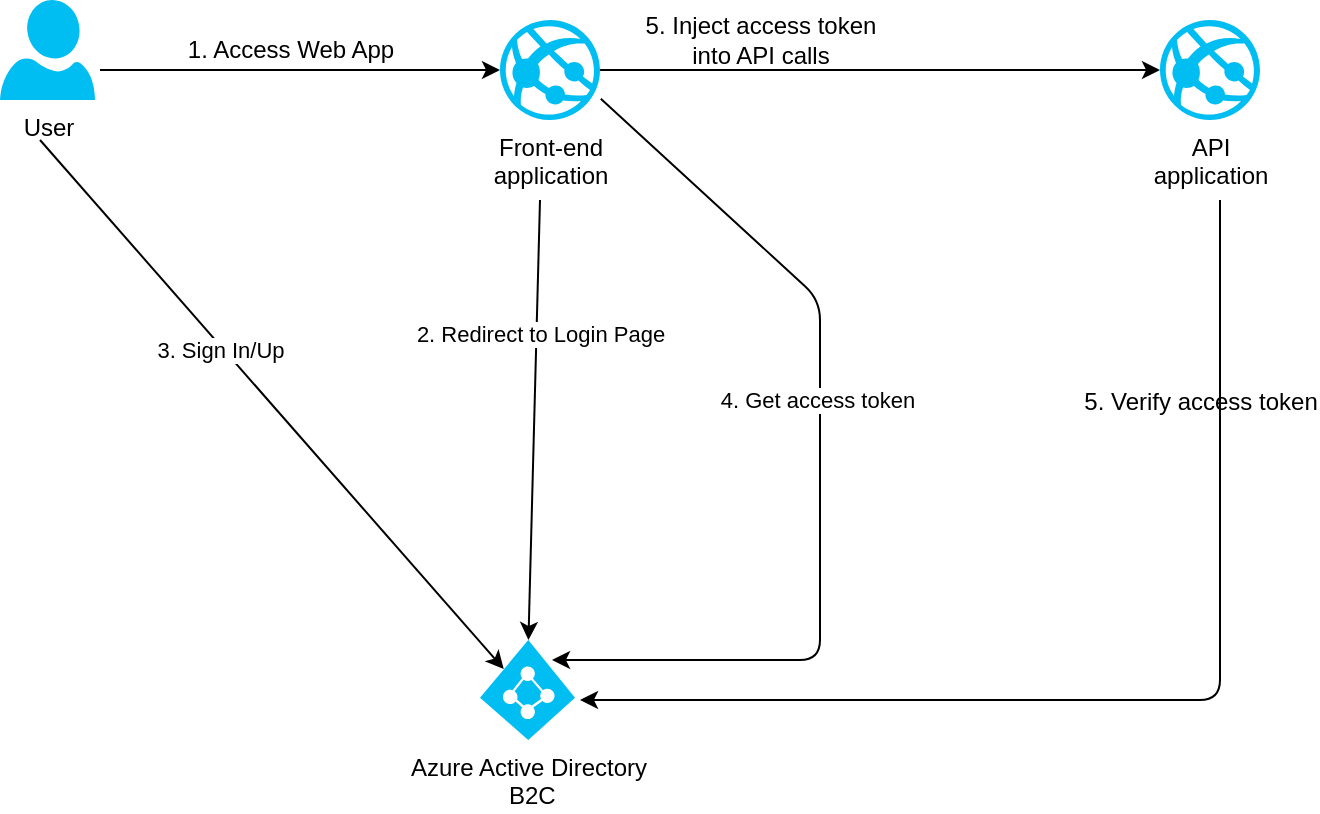 <mxfile version="13.5.7" type="device"><diagram id="GXJHvFFZqL2ROCWMLY0M" name="Page-1"><mxGraphModel dx="1024" dy="592" grid="1" gridSize="10" guides="1" tooltips="1" connect="1" arrows="1" fold="1" page="1" pageScale="1" pageWidth="827" pageHeight="1169" math="0" shadow="0"><root><mxCell id="0"/><mxCell id="1" parent="0"/><mxCell id="z83Fi0jKNWZKwEPIIcJp-1" value="Azure Active Directory&lt;br&gt;&amp;nbsp;B2C" style="verticalLabelPosition=bottom;html=1;verticalAlign=top;align=center;strokeColor=none;fillColor=#00BEF2;shape=mxgraph.azure.azure_active_directory;" parent="1" vertex="1"><mxGeometry x="310" y="350" width="47.5" height="50" as="geometry"/></mxCell><mxCell id="z83Fi0jKNWZKwEPIIcJp-2" value="Front-end &lt;br&gt;application" style="verticalLabelPosition=bottom;html=1;verticalAlign=top;align=center;strokeColor=none;fillColor=#00BEF2;shape=mxgraph.azure.azure_website;pointerEvents=1;" parent="1" vertex="1"><mxGeometry x="320" y="40" width="50" height="50" as="geometry"/></mxCell><mxCell id="z83Fi0jKNWZKwEPIIcJp-4" value="API &lt;br&gt;application" style="verticalLabelPosition=bottom;html=1;verticalAlign=top;align=center;strokeColor=none;fillColor=#00BEF2;shape=mxgraph.azure.azure_website;pointerEvents=1;" parent="1" vertex="1"><mxGeometry x="650" y="40" width="50" height="50" as="geometry"/></mxCell><mxCell id="z83Fi0jKNWZKwEPIIcJp-5" value="User" style="verticalLabelPosition=bottom;html=1;verticalAlign=top;align=center;strokeColor=none;fillColor=#00BEF2;shape=mxgraph.azure.user;" parent="1" vertex="1"><mxGeometry x="70" y="30" width="47.5" height="50" as="geometry"/></mxCell><mxCell id="z83Fi0jKNWZKwEPIIcJp-9" value="" style="endArrow=classic;html=1;entryX=0;entryY=0.5;entryDx=0;entryDy=0;entryPerimeter=0;" parent="1" target="z83Fi0jKNWZKwEPIIcJp-2" edge="1"><mxGeometry width="50" height="50" relative="1" as="geometry"><mxPoint x="120" y="65" as="sourcePoint"/><mxPoint x="200" y="180" as="targetPoint"/></mxGeometry></mxCell><mxCell id="z83Fi0jKNWZKwEPIIcJp-10" value="" style="endArrow=classic;html=1;exitX=1;exitY=0.5;exitDx=0;exitDy=0;exitPerimeter=0;entryX=0;entryY=0.5;entryDx=0;entryDy=0;entryPerimeter=0;" parent="1" source="z83Fi0jKNWZKwEPIIcJp-2" target="z83Fi0jKNWZKwEPIIcJp-4" edge="1"><mxGeometry width="50" height="50" relative="1" as="geometry"><mxPoint x="400" y="100" as="sourcePoint"/><mxPoint x="450" y="50" as="targetPoint"/></mxGeometry></mxCell><mxCell id="z83Fi0jKNWZKwEPIIcJp-11" value="1. Access Web App" style="text;html=1;align=center;verticalAlign=middle;resizable=0;points=[];autosize=1;" parent="1" vertex="1"><mxGeometry x="155" y="45" width="120" height="20" as="geometry"/></mxCell><mxCell id="z83Fi0jKNWZKwEPIIcJp-12" value="" style="endArrow=classic;html=1;entryX=0.51;entryY=0;entryDx=0;entryDy=0;entryPerimeter=0;" parent="1" target="z83Fi0jKNWZKwEPIIcJp-1" edge="1"><mxGeometry width="50" height="50" relative="1" as="geometry"><mxPoint x="340" y="130" as="sourcePoint"/><mxPoint x="340" y="330" as="targetPoint"/></mxGeometry></mxCell><mxCell id="z83Fi0jKNWZKwEPIIcJp-13" value="2. Redirect to Login Page" style="edgeLabel;html=1;align=center;verticalAlign=middle;resizable=0;points=[];" parent="z83Fi0jKNWZKwEPIIcJp-12" vertex="1" connectable="0"><mxGeometry x="-0.396" y="1" relative="1" as="geometry"><mxPoint as="offset"/></mxGeometry></mxCell><mxCell id="z83Fi0jKNWZKwEPIIcJp-14" value="" style="endArrow=classic;html=1;entryX=0.25;entryY=0.29;entryDx=0;entryDy=0;entryPerimeter=0;" parent="1" target="z83Fi0jKNWZKwEPIIcJp-1" edge="1"><mxGeometry width="50" height="50" relative="1" as="geometry"><mxPoint x="90" y="100" as="sourcePoint"/><mxPoint x="310" y="360" as="targetPoint"/></mxGeometry></mxCell><mxCell id="z83Fi0jKNWZKwEPIIcJp-16" value="3. Sign In/Up" style="edgeLabel;html=1;align=center;verticalAlign=middle;resizable=0;points=[];" parent="z83Fi0jKNWZKwEPIIcJp-14" vertex="1" connectable="0"><mxGeometry x="-0.215" y="-1" relative="1" as="geometry"><mxPoint as="offset"/></mxGeometry></mxCell><mxCell id="z83Fi0jKNWZKwEPIIcJp-17" value="" style="endArrow=classic;html=1;entryX=1.008;entryY=0.788;entryDx=0;entryDy=0;entryPerimeter=0;exitX=1.008;exitY=0.788;exitDx=0;exitDy=0;exitPerimeter=0;" parent="1" edge="1" source="z83Fi0jKNWZKwEPIIcJp-2"><mxGeometry width="50" height="50" relative="1" as="geometry"><mxPoint x="400" y="90" as="sourcePoint"/><mxPoint x="346" y="360" as="targetPoint"/><Array as="points"><mxPoint x="480" y="180"/><mxPoint x="480" y="240"/><mxPoint x="480" y="360"/><mxPoint x="430" y="360"/><mxPoint x="410" y="360"/></Array></mxGeometry></mxCell><mxCell id="z83Fi0jKNWZKwEPIIcJp-18" value="4. Get access token&amp;nbsp;" style="edgeLabel;html=1;align=center;verticalAlign=middle;resizable=0;points=[];" parent="z83Fi0jKNWZKwEPIIcJp-17" vertex="1" connectable="0"><mxGeometry x="0.434" y="-2" relative="1" as="geometry"><mxPoint x="3.23" y="-128.0" as="offset"/></mxGeometry></mxCell><mxCell id="z83Fi0jKNWZKwEPIIcJp-20" value="5. Inject access token &lt;br&gt;into API calls" style="text;html=1;align=center;verticalAlign=middle;resizable=0;points=[];autosize=1;" parent="1" vertex="1"><mxGeometry x="385" y="35" width="130" height="30" as="geometry"/></mxCell><mxCell id="z83Fi0jKNWZKwEPIIcJp-21" value="" style="endArrow=classic;html=1;" parent="1" edge="1"><mxGeometry width="50" height="50" relative="1" as="geometry"><mxPoint x="680" y="130" as="sourcePoint"/><mxPoint x="360" y="380" as="targetPoint"/><Array as="points"><mxPoint x="680" y="380"/></Array></mxGeometry></mxCell><mxCell id="z83Fi0jKNWZKwEPIIcJp-24" value="&lt;span style=&quot;font-size: 12px;&quot;&gt;5. Verify access token&lt;/span&gt;" style="edgeLabel;html=1;align=center;verticalAlign=middle;resizable=0;points=[];labelBackgroundColor=none;" parent="z83Fi0jKNWZKwEPIIcJp-21" vertex="1" connectable="0"><mxGeometry x="-0.704" y="2" relative="1" as="geometry"><mxPoint x="-12" y="16" as="offset"/></mxGeometry></mxCell></root></mxGraphModel></diagram></mxfile>